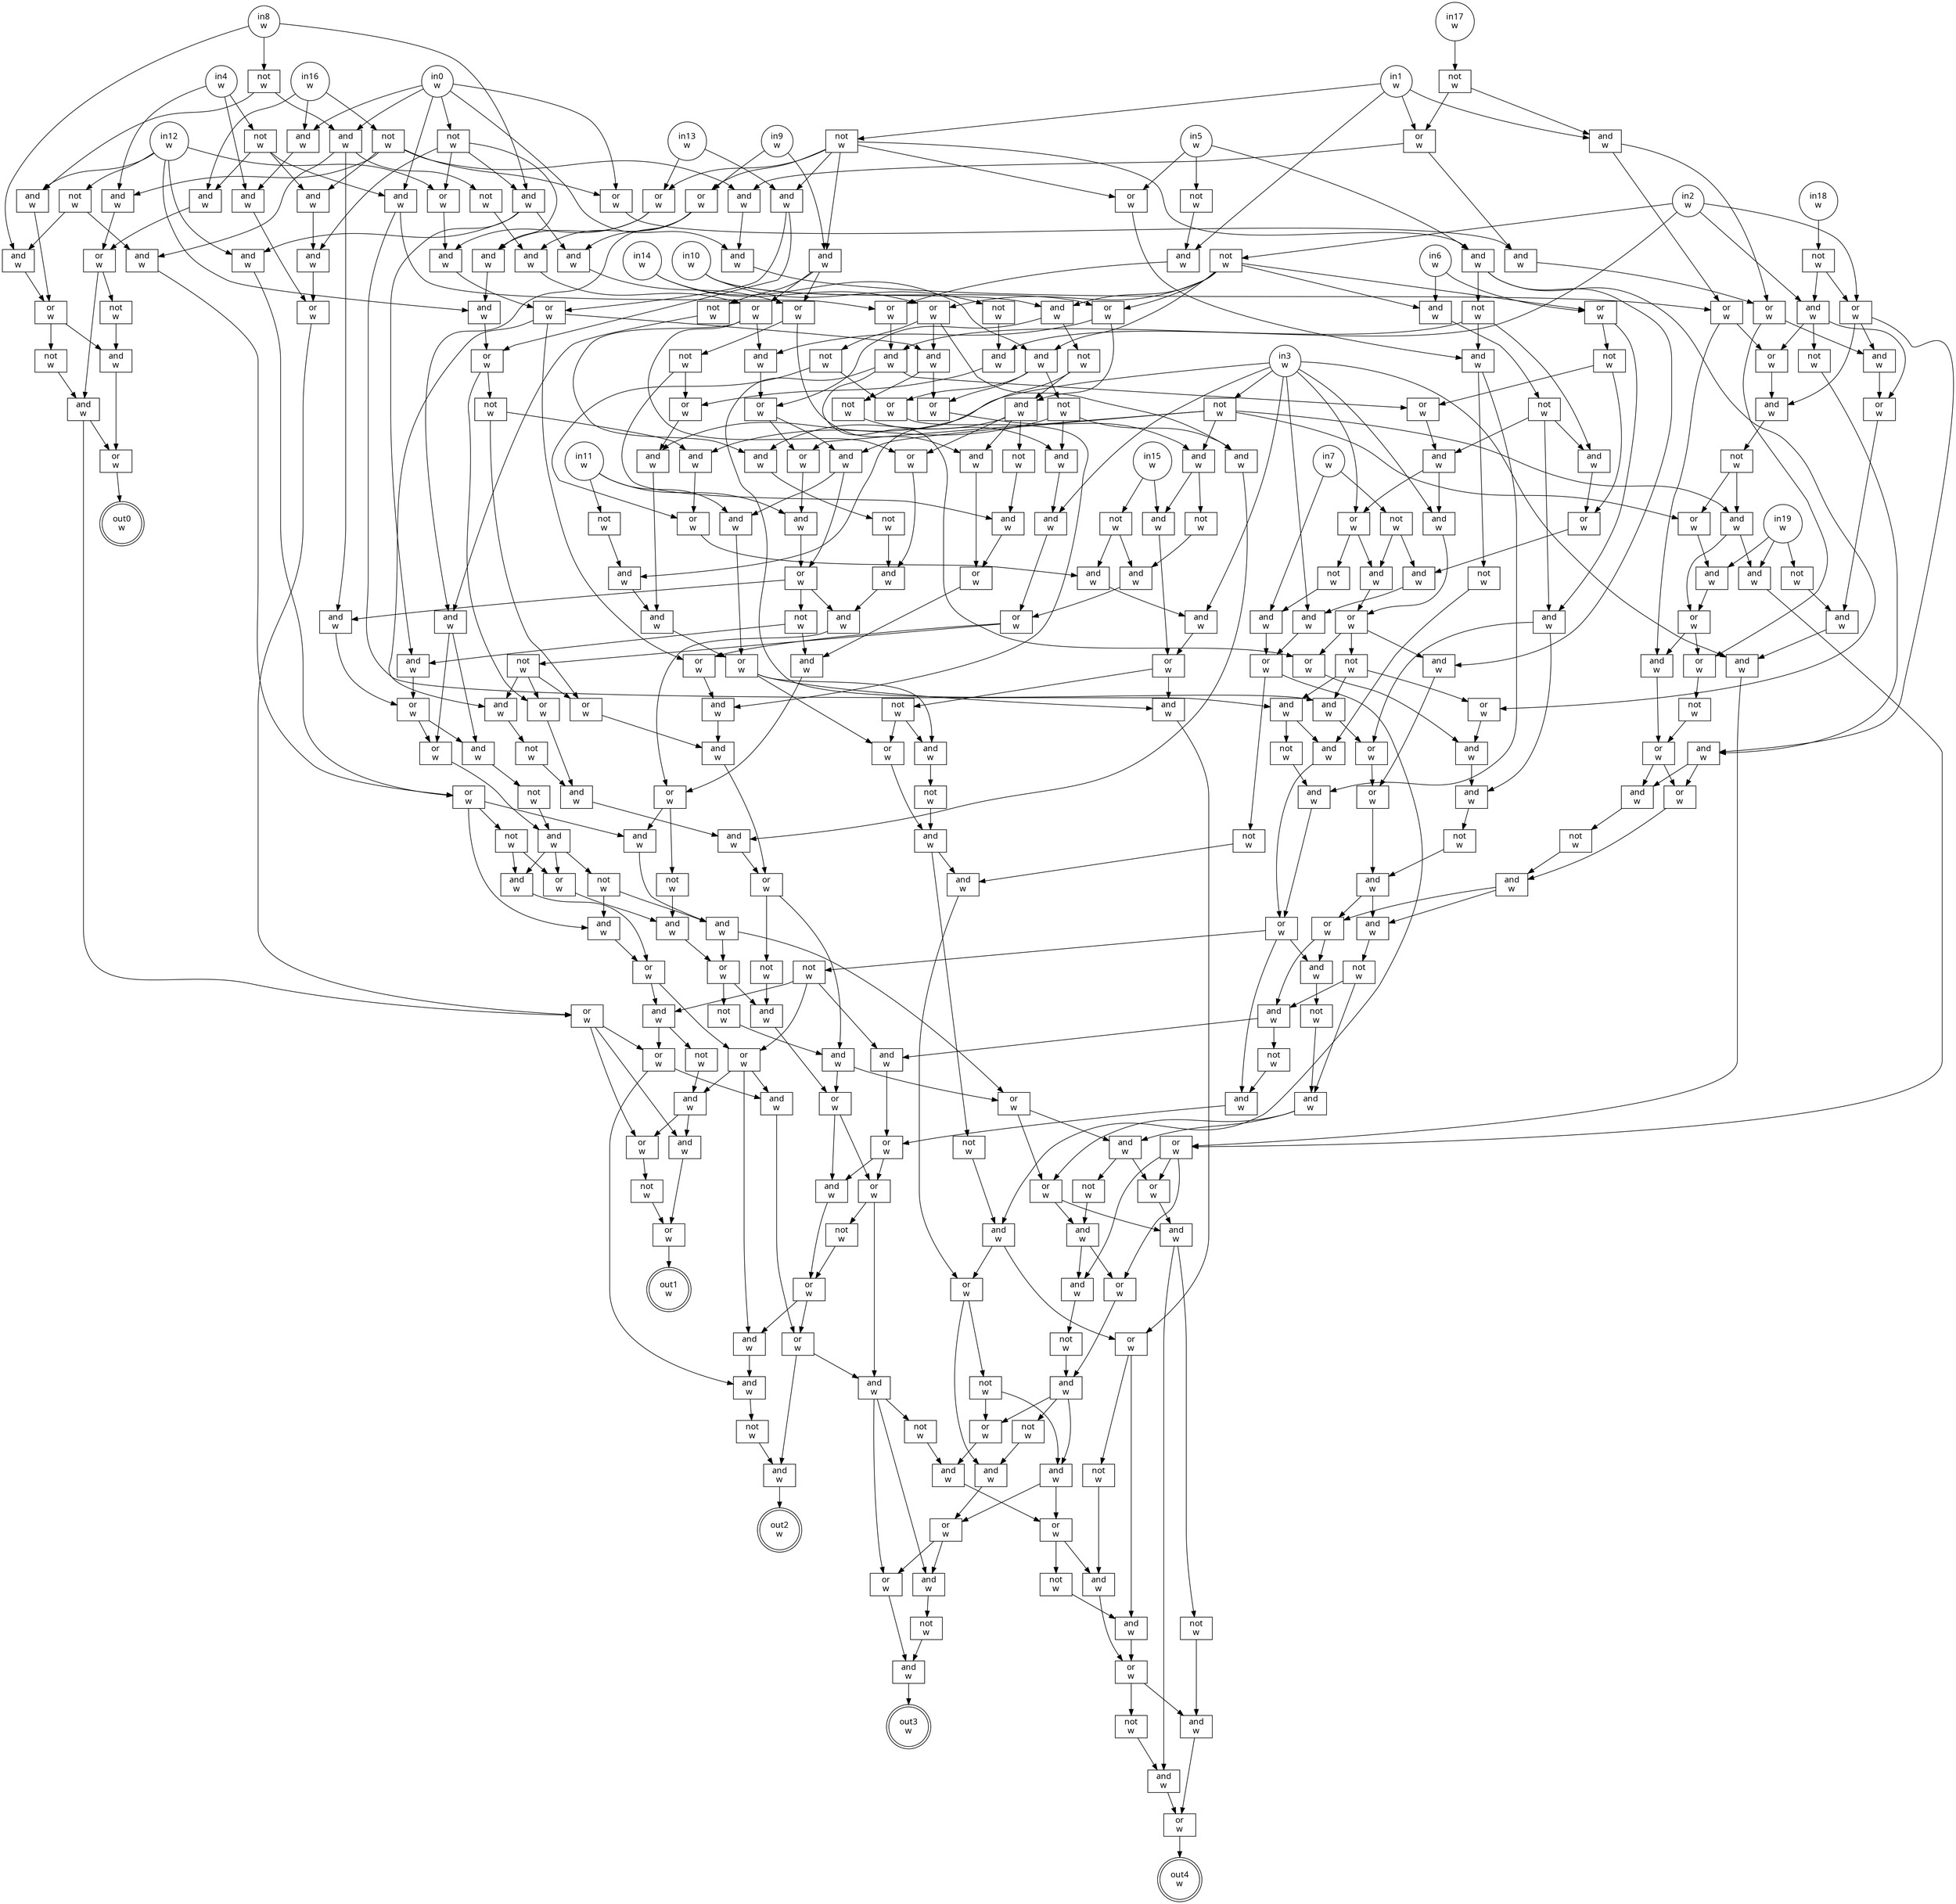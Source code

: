 digraph circuit{
	node [style = filled, fillcolor = white,shape=rect, fontname=geneva]
	g0 [label="in0\nw",shape=circle,fillcolor=white]
	g1 [label="in1\nw",shape=circle,fillcolor=white]
	g2 [label="in2\nw",shape=circle,fillcolor=white]
	g3 [label="in3\nw",shape=circle,fillcolor=white]
	g4 [label="in4\nw",shape=circle,fillcolor=white]
	g5 [label="in5\nw",shape=circle,fillcolor=white]
	g6 [label="in6\nw",shape=circle,fillcolor=white]
	g7 [label="in7\nw",shape=circle,fillcolor=white]
	g8 [label="in8\nw",shape=circle,fillcolor=white]
	g9 [label="in9\nw",shape=circle,fillcolor=white]
	g10 [label="in10\nw",shape=circle,fillcolor=white]
	g11 [label="in11\nw",shape=circle,fillcolor=white]
	g12 [label="in12\nw",shape=circle,fillcolor=white]
	g13 [label="in13\nw",shape=circle,fillcolor=white]
	g14 [label="in14\nw",shape=circle,fillcolor=white]
	g15 [label="in15\nw",shape=circle,fillcolor=white]
	g16 [label="in16\nw",shape=circle,fillcolor=white]
	g17 [label="in17\nw",shape=circle,fillcolor=white]
	g18 [label="in18\nw",shape=circle,fillcolor=white]
	g19 [label="in19\nw",shape=circle,fillcolor=white]
	g20 [label="not\nw",fillcolor=white]
	g21 [label="not\nw",fillcolor=white]
	g22 [label="not\nw",fillcolor=white]
	g23 [label="not\nw",fillcolor=white]
	g24 [label="not\nw",fillcolor=white]
	g25 [label="not\nw",fillcolor=white]
	g26 [label="not\nw",fillcolor=white]
	g27 [label="not\nw",fillcolor=white]
	g28 [label="and\nw",fillcolor=white]
	g29 [label="not\nw",fillcolor=white]
	g30 [label="and\nw",fillcolor=white]
	g31 [label="or\nw",fillcolor=white]
	g32 [label="not\nw",fillcolor=white]
	g33 [label="not\nw",fillcolor=white]
	g34 [label="not\nw",fillcolor=white]
	g35 [label="and\nw",fillcolor=white]
	g36 [label="not\nw",fillcolor=white]
	g37 [label="and\nw",fillcolor=white]
	g38 [label="or\nw",fillcolor=white]
	g39 [label="and\nw",fillcolor=white]
	g40 [label="not\nw",fillcolor=white]
	g41 [label="and\nw",fillcolor=white]
	g42 [label="or\nw",fillcolor=white]
	g43 [label="and\nw",fillcolor=white]
	g44 [label="not\nw",fillcolor=white]
	g45 [label="and\nw",fillcolor=white]
	g46 [label="not\nw",fillcolor=white]
	g47 [label="or\nw",fillcolor=white]
	g48 [label="and\nw",fillcolor=white]
	g49 [label="and\nw",fillcolor=white]
	g50 [label="not\nw",fillcolor=white]
	g51 [label="or\nw",fillcolor=white]
	g52 [label="not\nw",fillcolor=white]
	g53 [label="and\nw",fillcolor=white]
	g54 [label="not\nw",fillcolor=white]
	g55 [label="and\nw",fillcolor=white]
	g56 [label="and\nw",fillcolor=white]
	g57 [label="not\nw",fillcolor=white]
	g58 [label="and\nw",fillcolor=white]
	g59 [label="or\nw",fillcolor=white]
	g60 [label="and\nw",fillcolor=white]
	g61 [label="not\nw",fillcolor=white]
	g62 [label="or\nw",fillcolor=white]
	g63 [label="not\nw",fillcolor=white]
	g64 [label="and\nw",fillcolor=white]
	g65 [label="or\nw",fillcolor=white]
	g66 [label="not\nw",fillcolor=white]
	g67 [label="and\nw",fillcolor=white]
	g68 [label="and\nw",fillcolor=white]
	g69 [label="or\nw",fillcolor=white]
	g70 [label="and\nw",fillcolor=white]
	g71 [label="and\nw",fillcolor=white]
	g72 [label="not\nw",fillcolor=white]
	g73 [label="and\nw",fillcolor=white]
	g74 [label="not\nw",fillcolor=white]
	g75 [label="and\nw",fillcolor=white]
	g76 [label="or\nw",fillcolor=white]
	g77 [label="and\nw",fillcolor=white]
	g78 [label="and\nw",fillcolor=white]
	g79 [label="or\nw",fillcolor=white]
	g80 [label="and\nw",fillcolor=white]
	g81 [label="not\nw",fillcolor=white]
	g82 [label="and\nw",fillcolor=white]
	g83 [label="not\nw",fillcolor=white]
	g84 [label="or\nw",fillcolor=white]
	g85 [label="and\nw",fillcolor=white]
	g86 [label="or\nw",fillcolor=white]
	g87 [label="and\nw",fillcolor=white]
	g88 [label="and\nw",fillcolor=white]
	g89 [label="and\nw",fillcolor=white]
	g90 [label="and\nw",fillcolor=white]
	g91 [label="or\nw",fillcolor=white]
	g92 [label="and\nw",fillcolor=white]
	g93 [label="or\nw",fillcolor=white]
	g94 [label="and\nw",fillcolor=white]
	g95 [label="and\nw",fillcolor=white]
	g96 [label="or\nw",fillcolor=white]
	g97 [label="and\nw",fillcolor=white]
	g98 [label="or\nw",fillcolor=white]
	g99 [label="and\nw",fillcolor=white]
	g100 [label="not\nw",fillcolor=white]
	g101 [label="or\nw",fillcolor=white]
	g102 [label="not\nw",fillcolor=white]
	g103 [label="and\nw",fillcolor=white]
	g104 [label="or\nw",fillcolor=white]
	g105 [label="not\nw",fillcolor=white]
	g106 [label="or\nw",fillcolor=white]
	g107 [label="and\nw",fillcolor=white]
	g108 [label="and\nw",fillcolor=white]
	g109 [label="not\nw",fillcolor=white]
	g110 [label="and\nw",fillcolor=white]
	g111 [label="or\nw",fillcolor=white]
	g112 [label="or\nw",fillcolor=white]
	g113 [label="and\nw",fillcolor=white]
	g114 [label="and\nw",fillcolor=white]
	g115 [label="and\nw",fillcolor=white]
	g116 [label="not\nw",fillcolor=white]
	g117 [label="and\nw",fillcolor=white]
	g118 [label="or\nw",fillcolor=white]
	g119 [label="not\nw",fillcolor=white]
	g120 [label="and\nw",fillcolor=white]
	g121 [label="and\nw",fillcolor=white]
	g122 [label="not\nw",fillcolor=white]
	g123 [label="and\nw",fillcolor=white]
	g124 [label="or\nw",fillcolor=white]
	g125 [label="and\nw",fillcolor=white]
	g126 [label="or\nw",fillcolor=white]
	g127 [label="or\nw",fillcolor=white]
	g128 [label="and\nw",fillcolor=white]
	g129 [label="and\nw",fillcolor=white]
	g130 [label="or\nw",fillcolor=white]
	g131 [label="and\nw",fillcolor=white]
	g132 [label="not\nw",fillcolor=white]
	g133 [label="and\nw",fillcolor=white]
	g134 [label="and\nw",fillcolor=white]
	g135 [label="not\nw",fillcolor=white]
	g136 [label="or\nw",fillcolor=white]
	g137 [label="and\nw",fillcolor=white]
	g138 [label="and\nw",fillcolor=white]
	g139 [label="and\nw",fillcolor=white]
	g140 [label="or\nw",fillcolor=white]
	g141 [label="or\nw",fillcolor=white]
	g142 [label="and\nw",fillcolor=white]
	g143 [label="not\nw",fillcolor=white]
	g144 [label="or\nw",fillcolor=white]
	g145 [label="and\nw",fillcolor=white]
	g146 [label="and\nw",fillcolor=white]
	g147 [label="or\nw",fillcolor=white]
	g148 [label="and\nw",fillcolor=white]
	g149 [label="and\nw",fillcolor=white]
	g150 [label="or\nw",fillcolor=white]
	g151 [label="and\nw",fillcolor=white]
	g152 [label="or\nw",fillcolor=white]
	g153 [label="or\nw",fillcolor=white]
	g154 [label="not\nw",fillcolor=white]
	g155 [label="or\nw",fillcolor=white]
	g156 [label="or\nw",fillcolor=white]
	g157 [label="and\nw",fillcolor=white]
	g158 [label="not\nw",fillcolor=white]
	g159 [label="and\nw",fillcolor=white]
	g160 [label="and\nw",fillcolor=white]
	g161 [label="not\nw",fillcolor=white]
	g162 [label="or\nw",fillcolor=white]
	g163 [label="and\nw",fillcolor=white]
	g164 [label="and\nw",fillcolor=white]
	g165 [label="not\nw",fillcolor=white]
	g166 [label="and\nw",fillcolor=white]
	g167 [label="or\nw",fillcolor=white]
	g168 [label="and\nw",fillcolor=white]
	g169 [label="not\nw",fillcolor=white]
	g170 [label="and\nw",fillcolor=white]
	g171 [label="and\nw",fillcolor=white]
	g172 [label="or\nw",fillcolor=white]
	g173 [label="and\nw",fillcolor=white]
	g174 [label="and\nw",fillcolor=white]
	g175 [label="or\nw",fillcolor=white]
	g176 [label="not\nw",fillcolor=white]
	g177 [label="and\nw",fillcolor=white]
	g178 [label="or\nw",fillcolor=white]
	g179 [label="or\nw",fillcolor=white]
	g180 [label="and\nw",fillcolor=white]
	g181 [label="and\nw",fillcolor=white]
	g182 [label="or\nw",fillcolor=white]
	g183 [label="not\nw",fillcolor=white]
	g184 [label="and\nw",fillcolor=white]
	g185 [label="or\nw",fillcolor=white]
	g186 [label="or\nw",fillcolor=white]
	g187 [label="and\nw",fillcolor=white]
	g188 [label="not\nw",fillcolor=white]
	g189 [label="and\nw",fillcolor=white]
	g190 [label="and\nw",fillcolor=white]
	g191 [label="or\nw",fillcolor=white]
	g192 [label="not\nw",fillcolor=white]
	g193 [label="and\nw",fillcolor=white]
	g194 [label="or\nw",fillcolor=white]
	g195 [label="or\nw",fillcolor=white]
	g196 [label="and\nw",fillcolor=white]
	g197 [label="or\nw",fillcolor=white]
	g198 [label="and\nw",fillcolor=white]
	g199 [label="not\nw",fillcolor=white]
	g200 [label="and\nw",fillcolor=white]
	g201 [label="or\nw",fillcolor=white]
	g202 [label="not\nw",fillcolor=white]
	g203 [label="and\nw",fillcolor=white]
	g204 [label="or\nw",fillcolor=white]
	g205 [label="and\nw",fillcolor=white]
	g206 [label="or\nw",fillcolor=white]
	g207 [label="and\nw",fillcolor=white]
	g208 [label="not\nw",fillcolor=white]
	g209 [label="and\nw",fillcolor=white]
	g210 [label="or\nw",fillcolor=white]
	g211 [label="and\nw",fillcolor=white]
	g212 [label="or\nw",fillcolor=white]
	g213 [label="and\nw",fillcolor=white]
	g214 [label="and\nw",fillcolor=white]
	g215 [label="not\nw",fillcolor=white]
	g216 [label="and\nw",fillcolor=white]
	g217 [label="or\nw",fillcolor=white]
	g218 [label="not\nw",fillcolor=white]
	g219 [label="or\nw",fillcolor=white]
	g220 [label="and\nw",fillcolor=white]
	g221 [label="and\nw",fillcolor=white]
	g222 [label="or\nw",fillcolor=white]
	g223 [label="or\nw",fillcolor=white]
	g224 [label="and\nw",fillcolor=white]
	g225 [label="or\nw",fillcolor=white]
	g226 [label="and\nw",fillcolor=white]
	g227 [label="or\nw",fillcolor=white]
	g228 [label="and\nw",fillcolor=white]
	g229 [label="and\nw",fillcolor=white]
	g230 [label="not\nw",fillcolor=white]
	g231 [label="and\nw",fillcolor=white]
	g232 [label="not\nw",fillcolor=white]
	g233 [label="and\nw",fillcolor=white]
	g234 [label="and\nw",fillcolor=white]
	g235 [label="or\nw",fillcolor=white]
	g236 [label="not\nw",fillcolor=white]
	g237 [label="or\nw",fillcolor=white]
	g238 [label="and\nw",fillcolor=white]
	g239 [label="and\nw",fillcolor=white]
	g240 [label="not\nw",fillcolor=white]
	g241 [label="and\nw",fillcolor=white]
	g242 [label="and\nw",fillcolor=white]
	g243 [label="or\nw",fillcolor=white]
	g244 [label="or\nw",fillcolor=white]
	g245 [label="and\nw",fillcolor=white]
	g246 [label="and\nw",fillcolor=white]
	g247 [label="not\nw",fillcolor=white]
	g248 [label="or\nw",fillcolor=white]
	g249 [label="and\nw",fillcolor=white]
	g250 [label="or\nw",fillcolor=white]
	g251 [label="and\nw",fillcolor=white]
	g252 [label="or\nw",fillcolor=white]
	g253 [label="and\nw",fillcolor=white]
	g254 [label="or\nw",fillcolor=white]
	g255 [label="not\nw",fillcolor=white]
	g256 [label="or\nw",fillcolor=white]
	g257 [label="and\nw",fillcolor=white]
	g258 [label="or\nw",fillcolor=white]
	g259 [label="and\nw",fillcolor=white]
	g260 [label="not\nw",fillcolor=white]
	g261 [label="and\nw",fillcolor=white]
	g262 [label="not\nw",fillcolor=white]
	g263 [label="and\nw",fillcolor=white]
	g264 [label="not\nw",fillcolor=white]
	g265 [label="not\nw",fillcolor=white]
	g266 [label="and\nw",fillcolor=white]
	g267 [label="or\nw",fillcolor=white]
	g268 [label="and\nw",fillcolor=white]
	g269 [label="or\nw",fillcolor=white]
	g270 [label="not\nw",fillcolor=white]
	g271 [label="or\nw",fillcolor=white]
	g272 [label="and\nw",fillcolor=white]
	g273 [label="and\nw",fillcolor=white]
	g274 [label="not\nw",fillcolor=white]
	g275 [label="or\nw",fillcolor=white]
	g276 [label="and\nw",fillcolor=white]
	g277 [label="and\nw",fillcolor=white]
	g278 [label="not\nw",fillcolor=white]
	g279 [label="and\nw",fillcolor=white]
	g280 [label="or\nw",fillcolor=white]
	g281 [label="and\nw",fillcolor=white]
	g282 [label="and\nw",fillcolor=white]
	g283 [label="or\nw",fillcolor=white]
	g284 [label="and\nw",fillcolor=white]
	g285 [label="not\nw",fillcolor=white]
	g286 [label="or\nw",fillcolor=white]
	g287 [label="and\nw",fillcolor=white]
	g288 [label="not\nw",fillcolor=white]
	g289 [label="and\nw",fillcolor=white]
	g290 [label="and\nw",fillcolor=white]
	g291 [label="not\nw",fillcolor=white]
	g292 [label="and\nw",fillcolor=white]
	g293 [label="or\nw",fillcolor=white]
	g294 [label="and\nw",fillcolor=white]
	g295 [label="not\nw",fillcolor=white]
	g296 [label="and\nw",fillcolor=white]
	g297 [label="or\nw",fillcolor=white]
	g298 [label="and\nw",fillcolor=white]
	g299 [label="not\nw",fillcolor=white]
	g300 [label="or\nw",fillcolor=white]
	g301 [label="and\nw",fillcolor=white]
	g302 [label="or\nw",fillcolor=white]
	g303 [label="and\nw",fillcolor=white]
	g304 [label="or\nw",fillcolor=white]
	g305 [label="not\nw",fillcolor=white]
	g306 [label="or\nw",fillcolor=white]
	g307 [label="and\nw",fillcolor=white]
	g308 [label="not\nw",fillcolor=white]
	g309 [label="and\nw",fillcolor=white]
	g310 [label="or\nw",fillcolor=white]
	g311 [label="and\nw",fillcolor=white]
	g312 [label="not\nw",fillcolor=white]
	g313 [label="and\nw",fillcolor=white]
	g314 [label="or\nw",fillcolor=white]
	g315 [label="out0\nw",shape=doublecircle,fillcolor=white]
	g316 [label="out1\nw",shape=doublecircle,fillcolor=white]
	g317 [label="out2\nw",shape=doublecircle,fillcolor=white]
	g318 [label="out3\nw",shape=doublecircle,fillcolor=white]
	g319 [label="out4\nw",shape=doublecircle,fillcolor=white]
	edge [fontname=Geneva,fontcolor=forestgreen]
	g0->g88
	g0->g90
	g0->g120
	g0->g139
	g0->g150
	g0->g176
	g1->g68
	g1->g69
	g1->g71
	g1->g72
	g2->g45
	g2->g47
	g2->g49
	g2->g50
	g3->g44
	g3->g78
	g3->g95
	g3->g96
	g3->g174
	g3->g220
	g3->g234
	g3->g282
	g4->g35
	g4->g36
	g4->g89
	g5->g34
	g5->g73
	g5->g79
	g6->g51
	g6->g53
	g7->g33
	g7->g103
	g8->g28
	g8->g29
	g8->g180
	g9->g82
	g9->g84
	g10->g27
	g10->g56
	g10->g59
	g11->g26
	g11->g128
	g11->g133
	g12->g25
	g12->g30
	g12->g181
	g12->g223
	g12->g242
	g13->g86
	g13->g87
	g14->g62
	g14->g64
	g15->g24
	g15->g229
	g16->g23
	g16->g37
	g16->g88
	g17->g22
	g18->g21
	g19->g20
	g19->g145
	g19->g148
	g20->g173
	g21->g45
	g21->g47
	g22->g69
	g22->g71
	g23->g35
	g23->g43
	g23->g70
	g23->g150
	g24->g231
	g24->g281
	g25->g28
	g25->g121
	g26->g58
	g27->g49
	g28->g31
	g29->g30
	g29->g120
	g30->g31
	g31->g32
	g31->g41
	g32->g39
	g33->g77
	g33->g97
	g34->g68
	g35->g38
	g36->g37
	g36->g43
	g36->g90
	g37->g38
	g38->g39
	g38->g40
	g39->g42
	g39->g179
	g40->g41
	g41->g42
	g42->g315
	g43->g177
	g44->g127
	g44->g129
	g44->g144
	g44->g146
	g44->g228
	g45->g46
	g45->g141
	g45->g172
	g46->g48
	g47->g48
	g47->g142
	g47->g171
	g48->g156
	g48->g157
	g49->g219
	g50->g51
	g50->g53
	g50->g56
	g50->g59
	g50->g62
	g50->g64
	g51->g52
	g51->g55
	g52->g76
	g52->g93
	g53->g54
	g54->g55
	g54->g75
	g54->g94
	g55->g108
	g55->g111
	g56->g57
	g56->g126
	g57->g58
	g57->g60
	g58->g221
	g59->g60
	g59->g125
	g60->g61
	g60->g134
	g60->g136
	g60->g207
	g61->g209
	g62->g63
	g62->g67
	g62->g226
	g63->g65
	g63->g280
	g64->g65
	g64->g66
	g64->g227
	g65->g238
	g66->g67
	g66->g233
	g66->g279
	g67->g246
	g68->g91
	g69->g70
	g69->g151
	g70->g139
	g71->g140
	g71->g152
	g72->g73
	g72->g79
	g72->g82
	g72->g84
	g72->g86
	g72->g87
	g73->g74
	g73->g99
	g73->g101
	g74->g75
	g74->g80
	g74->g92
	g75->g76
	g76->g77
	g77->g78
	g78->g104
	g79->g80
	g80->g81
	g80->g117
	g81->g115
	g82->g83
	g82->g124
	g82->g206
	g83->g85
	g84->g85
	g84->g123
	g84->g205
	g85->g186
	g85->g187
	g86->g224
	g86->g241
	g87->g225
	g87->g243
	g88->g89
	g89->g178
	g90->g91
	g90->g114
	g91->g92
	g92->g93
	g92->g106
	g92->g110
	g93->g94
	g94->g95
	g94->g96
	g95->g98
	g96->g97
	g96->g102
	g97->g98
	g98->g99
	g98->g100
	g98->g106
	g99->g112
	g100->g101
	g100->g110
	g100->g114
	g101->g107
	g102->g103
	g103->g104
	g104->g105
	g104->g292
	g105->g290
	g106->g107
	g107->g108
	g108->g109
	g109->g113
	g110->g111
	g111->g112
	g112->g113
	g113->g160
	g113->g162
	g114->g115
	g114->g116
	g115->g118
	g116->g117
	g117->g118
	g118->g119
	g118->g166
	g118->g168
	g119->g164
	g119->g195
	g119->g196
	g120->g121
	g120->g122
	g120->g131
	g121->g182
	g122->g123
	g123->g124
	g124->g125
	g124->g134
	g124->g136
	g125->g126
	g126->g127
	g126->g129
	g127->g128
	g128->g130
	g129->g130
	g129->g133
	g130->g131
	g130->g132
	g130->g138
	g131->g185
	g132->g184
	g132->g211
	g133->g222
	g134->g135
	g135->g137
	g136->g137
	g137->g138
	g138->g212
	g139->g140
	g140->g141
	g140->g149
	g141->g142
	g142->g143
	g143->g144
	g143->g146
	g144->g145
	g145->g147
	g146->g147
	g146->g148
	g147->g149
	g147->g153
	g148->g175
	g149->g155
	g150->g151
	g151->g152
	g152->g153
	g152->g171
	g153->g154
	g154->g155
	g155->g156
	g155->g157
	g156->g159
	g157->g158
	g158->g159
	g159->g160
	g159->g162
	g160->g161
	g161->g163
	g161->g170
	g162->g163
	g162->g168
	g163->g164
	g163->g165
	g164->g167
	g165->g166
	g166->g167
	g167->g268
	g167->g269
	g168->g169
	g169->g170
	g170->g253
	g170->g256
	g171->g172
	g172->g173
	g173->g174
	g174->g175
	g175->g254
	g175->g258
	g175->g259
	g176->g177
	g176->g180
	g176->g223
	g176->g241
	g177->g178
	g178->g179
	g179->g197
	g179->g201
	g179->g203
	g180->g181
	g180->g184
	g180->g205
	g181->g182
	g182->g183
	g182->g193
	g182->g213
	g183->g190
	g183->g191
	g184->g185
	g185->g186
	g185->g187
	g186->g189
	g187->g188
	g188->g189
	g189->g190
	g189->g191
	g189->g192
	g190->g194
	g191->g216
	g192->g193
	g192->g214
	g193->g194
	g194->g195
	g194->g196
	g195->g198
	g195->g200
	g195->g272
	g196->g197
	g196->g199
	g197->g198
	g197->g273
	g198->g275
	g199->g200
	g200->g201
	g200->g203
	g201->g202
	g202->g204
	g203->g204
	g204->g316
	g205->g206
	g206->g207
	g206->g208
	g207->g210
	g208->g209
	g208->g219
	g209->g210
	g210->g211
	g211->g212
	g212->g213
	g212->g215
	g213->g214
	g214->g217
	g214->g252
	g215->g216
	g216->g217
	g217->g218
	g217->g266
	g218->g251
	g219->g220
	g220->g221
	g221->g222
	g222->g284
	g222->g286
	g222->g287
	g223->g224
	g224->g225
	g225->g226
	g225->g237
	g225->g239
	g226->g227
	g226->g232
	g227->g228
	g228->g229
	g228->g230
	g229->g283
	g230->g231
	g231->g235
	g232->g233
	g233->g234
	g234->g235
	g235->g236
	g235->g237
	g236->g239
	g236->g244
	g236->g248
	g237->g238
	g238->g249
	g239->g240
	g240->g245
	g241->g242
	g242->g243
	g243->g244
	g243->g247
	g244->g245
	g245->g246
	g246->g250
	g247->g248
	g247->g279
	g248->g249
	g249->g250
	g250->g251
	g250->g265
	g251->g252
	g251->g267
	g252->g253
	g252->g256
	g253->g254
	g253->g255
	g254->g263
	g255->g257
	g256->g257
	g256->g263
	g257->g258
	g257->g259
	g258->g261
	g259->g260
	g260->g261
	g261->g262
	g261->g296
	g261->g302
	g262->g294
	g263->g264
	g263->g313
	g264->g311
	g265->g266
	g266->g267
	g267->g268
	g267->g269
	g268->g271
	g269->g270
	g269->g277
	g270->g271
	g271->g272
	g271->g275
	g272->g273
	g273->g274
	g274->g276
	g275->g276
	g275->g277
	g276->g317
	g277->g278
	g277->g298
	g277->g300
	g278->g303
	g279->g280
	g280->g281
	g281->g282
	g282->g283
	g283->g284
	g283->g285
	g284->g306
	g285->g286
	g285->g287
	g286->g289
	g287->g288
	g288->g289
	g289->g290
	g289->g291
	g290->g293
	g291->g292
	g292->g293
	g292->g306
	g293->g294
	g293->g295
	g294->g297
	g295->g296
	g295->g302
	g296->g297
	g296->g304
	g297->g298
	g297->g300
	g298->g299
	g299->g301
	g300->g301
	g301->g318
	g302->g303
	g303->g304
	g304->g305
	g304->g309
	g305->g307
	g306->g307
	g306->g308
	g307->g310
	g308->g309
	g309->g310
	g310->g311
	g310->g312
	g311->g314
	g312->g313
	g313->g314
	g314->g319
}